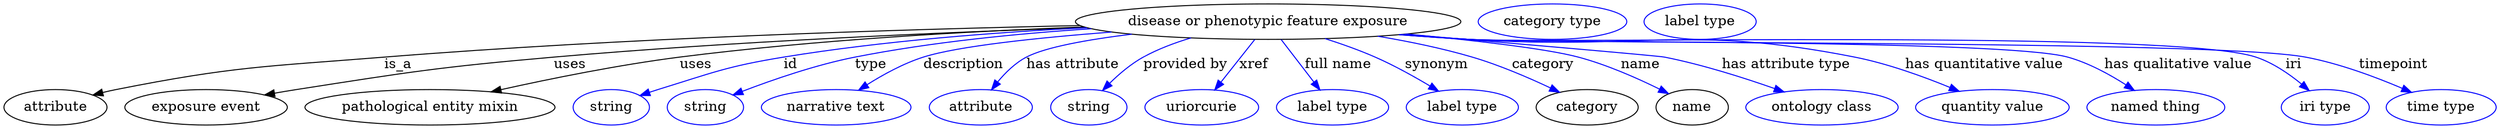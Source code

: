 digraph {
	graph [bb="0,0,2512.2,123"];
	node [label="\N"];
	"disease or phenotypic feature exposure"	[height=0.5,
		label="disease or phenotypic feature exposure",
		pos="1273,105",
		width=5.3981];
	attribute	[height=0.5,
		pos="51.995,18",
		width=1.4443];
	"disease or phenotypic feature exposure" -> attribute	[label=is_a,
		lp="399,61.5",
		pos="e,89.854,30.505 1083.5,100.99 903.51,97.078 625.49,88.296 385,69 263.61,59.261 232.43,59.747 113,36 108.63,35.132 104.12,34.114 \
99.625,33.015"];
	"exposure event"	[height=0.5,
		pos="204,18",
		width=2.2748];
	"disease or phenotypic feature exposure" -> "exposure event"	[label=uses,
		lp="573.5,61.5",
		pos="e,263.14,30.576 1089.9,98.906 945.08,93.947 737.85,84.787 557,69 440.08,58.794 410.95,54.118 295,36 287.9,34.891 280.51,33.652 273.14,\
32.361"];
	"pathological entity mixin"	[height=0.5,
		pos="430,18",
		width=3.5025];
	"disease or phenotypic feature exposure" -> "pathological entity mixin"	[label=uses,
		lp="702.5,61.5",
		pos="e,492.74,33.684 1088.3,99.299 972.43,94.789 820.06,86.012 686,69 623.66,61.09 553.7,47.067 502.68,35.88"];
	id	[color=blue,
		height=0.5,
		label=string,
		pos="612,18",
		width=1.0652];
	"disease or phenotypic feature exposure" -> id	[color=blue,
		label=id,
		lp="793,61.5",
		pos="e,641.38,29.714 1090.2,98.846 998.45,94.239 885.83,85.516 786,69 738.72,61.179 686.05,44.941 651.17,33.085",
		style=solid];
	type	[color=blue,
		height=0.5,
		label=string,
		pos="707,18",
		width=1.0652];
	"disease or phenotypic feature exposure" -> type	[color=blue,
		label=type,
		lp="874,61.5",
		pos="e,734.82,30.512 1094.8,97.815 1021,92.97 934.84,84.345 858,69 818.34,61.081 774.64,45.86 744.5,34.283",
		style=solid];
	description	[color=blue,
		height=0.5,
		label="narrative text",
		pos="839,18",
		width=2.0943];
	"disease or phenotypic feature exposure" -> description	[color=blue,
		label=description,
		lp="966.5,61.5",
		pos="e,861.38,35.41 1114.8,94.456 1040.6,88.679 960.94,80.235 926,69 906.12,62.611 885.8,51.251 869.79,40.971",
		style=solid];
	"has attribute"	[color=blue,
		height=0.5,
		label=attribute,
		pos="984,18",
		width=1.4443];
	"disease or phenotypic feature exposure" -> "has attribute"	[color=blue,
		label="has attribute",
		lp="1076,61.5",
		pos="e,994.46,35.753 1134.6,92.316 1090.5,86.845 1048.2,79.226 1029,69 1017.8,63.046 1008.1,53.184 1000.5,43.784",
		style=solid];
	"provided by"	[color=blue,
		height=0.5,
		label=string,
		pos="1092,18",
		width=1.0652];
	"disease or phenotypic feature exposure" -> "provided by"	[color=blue,
		label="provided by",
		lp="1189.5,61.5",
		pos="e,1105.9,35.117 1195.1,88.493 1178.7,83.555 1161.8,77.174 1147,69 1134.5,62.111 1122.6,51.857 1113,42.425",
		style=solid];
	xref	[color=blue,
		height=0.5,
		label=uriorcurie,
		pos="1206,18",
		width=1.5887];
	"disease or phenotypic feature exposure" -> xref	[color=blue,
		label=xref,
		lp="1258.5,61.5",
		pos="e,1219.1,35.597 1259.4,86.799 1249.7,74.426 1236.4,57.555 1225.5,43.738",
		style=solid];
	"full name"	[color=blue,
		height=0.5,
		label="label type",
		pos="1338,18",
		width=1.5707];
	"disease or phenotypic feature exposure" -> "full name"	[color=blue,
		label="full name",
		lp="1343.5,61.5",
		pos="e,1325.3,35.597 1286.1,86.799 1295.6,74.426 1308.5,57.555 1319.1,43.738",
		style=solid];
	synonym	[color=blue,
		height=0.5,
		label="label type",
		pos="1469,18",
		width=1.5707];
	"disease or phenotypic feature exposure" -> synonym	[color=blue,
		label=synonym,
		lp="1443,61.5",
		pos="e,1445,34.385 1330.4,87.78 1347,82.459 1364.9,76.073 1381,69 1400,60.63 1420.2,49.339 1436.4,39.604",
		style=solid];
	category	[height=0.5,
		pos="1595,18",
		width=1.4263];
	"disease or phenotypic feature exposure" -> category	[color=blue,
		label=category,
		lp="1550.5,61.5",
		pos="e,1567.1,33.272 1383.7,90.175 1414.9,84.943 1448.6,78.005 1479,69 1506.2,60.944 1535.6,48.243 1558,37.659",
		style=solid];
	name	[height=0.5,
		pos="1701,18",
		width=1.011];
	"disease or phenotypic feature exposure" -> name	[color=blue,
		label=name,
		lp="1649,61.5",
		pos="e,1677.1,31.92 1412.8,92.456 1480.3,86.053 1553.6,77.652 1586,69 1614.7,61.339 1645.5,47.632 1668,36.505",
		style=solid];
	"has attribute type"	[color=blue,
		height=0.5,
		label="ontology class",
		pos="1832,18",
		width=2.1304];
	"disease or phenotypic feature exposure" -> "has attribute type"	[color=blue,
		label="has attribute type",
		lp="1796,61.5",
		pos="e,1793.7,33.619 1410.9,92.287 1523.9,82.626 1666.4,70.302 1673,69 1711,61.45 1752.8,48.104 1784,37.1",
		style=solid];
	"has quantitative value"	[color=blue,
		height=0.5,
		label="quantity value",
		pos="2004,18",
		width=2.1484];
	"disease or phenotypic feature exposure" -> "has quantitative value"	[color=blue,
		label="has quantitative value",
		lp="1996,61.5",
		pos="e,1970.5,34.246 1407.8,92.002 1430.6,90.18 1453.9,88.433 1476,87 1648.7,75.776 1695.2,102.67 1865,69 1898.2,62.424 1934,49.364 1961,\
38.241",
		style=solid];
	"has qualitative value"	[color=blue,
		height=0.5,
		label="named thing",
		pos="2169,18",
		width=1.9318];
	"disease or phenotypic feature exposure" -> "has qualitative value"	[color=blue,
		label="has qualitative value",
		lp="2191.5,61.5",
		pos="e,2147.3,35.171 1405.9,91.841 1429.2,89.999 1453.3,88.287 1476,87 1543,83.197 2015.3,86.962 2080,69 2100.9,63.199 2122.1,51.523 \
2138.6,40.913",
		style=solid];
	iri	[color=blue,
		height=0.5,
		label="iri type",
		pos="2340,18",
		width=1.2277];
	"disease or phenotypic feature exposure" -> iri	[color=blue,
		label=iri,
		lp="2308,61.5",
		pos="e,2323.8,34.945 1405,91.769 1428.7,89.917 1453,88.22 1476,87 1564.1,82.316 2186.3,96.881 2270,69 2287,63.349 2303.4,52.042 2316,\
41.608",
		style=solid];
	timepoint	[color=blue,
		height=0.5,
		label="time type",
		pos="2457,18",
		width=1.5346];
	"disease or phenotypic feature exposure" -> timepoint	[color=blue,
		label=timepoint,
		lp="2409,61.5",
		pos="e,2427.1,33.178 1404.8,91.765 1428.5,89.907 1453,88.209 1476,87 1569.7,82.084 2227.8,86.312 2320,69 2354,62.611 2390.8,48.787 2417.6,\
37.29",
		style=solid];
	"named thing_category"	[color=blue,
		height=0.5,
		label="category type",
		pos="1560,105",
		width=2.0762];
	attribute_name	[color=blue,
		height=0.5,
		label="label type",
		pos="1709,105",
		width=1.5707];
}
